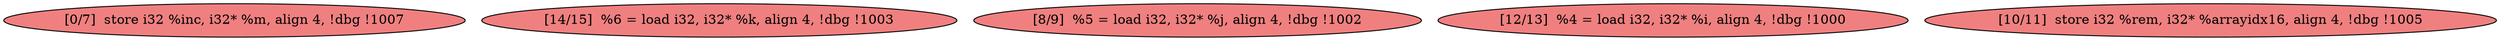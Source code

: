 
digraph G {


node129 [fillcolor=lightcoral,label="[0/7]  store i32 %inc, i32* %m, align 4, !dbg !1007",shape=ellipse,style=filled ]
node130 [fillcolor=lightcoral,label="[14/15]  %6 = load i32, i32* %k, align 4, !dbg !1003",shape=ellipse,style=filled ]
node128 [fillcolor=lightcoral,label="[8/9]  %5 = load i32, i32* %j, align 4, !dbg !1002",shape=ellipse,style=filled ]
node126 [fillcolor=lightcoral,label="[12/13]  %4 = load i32, i32* %i, align 4, !dbg !1000",shape=ellipse,style=filled ]
node127 [fillcolor=lightcoral,label="[10/11]  store i32 %rem, i32* %arrayidx16, align 4, !dbg !1005",shape=ellipse,style=filled ]



}
